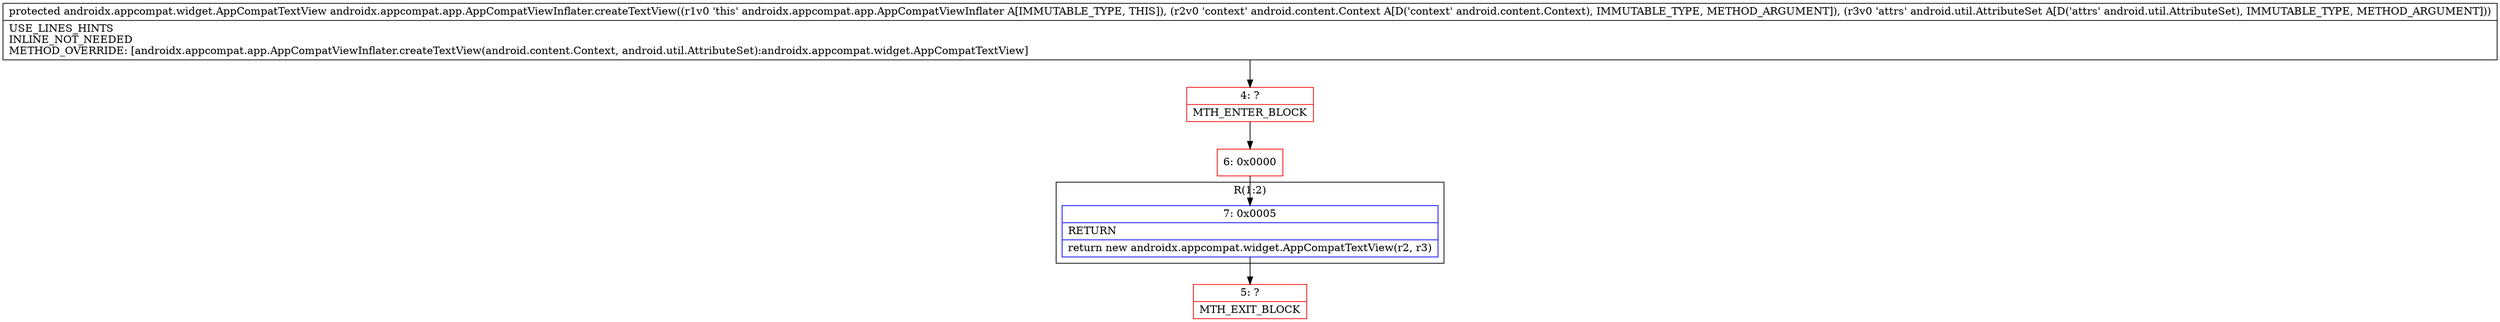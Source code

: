digraph "CFG forandroidx.appcompat.app.AppCompatViewInflater.createTextView(Landroid\/content\/Context;Landroid\/util\/AttributeSet;)Landroidx\/appcompat\/widget\/AppCompatTextView;" {
subgraph cluster_Region_1211970373 {
label = "R(1:2)";
node [shape=record,color=blue];
Node_7 [shape=record,label="{7\:\ 0x0005|RETURN\l|return new androidx.appcompat.widget.AppCompatTextView(r2, r3)\l}"];
}
Node_4 [shape=record,color=red,label="{4\:\ ?|MTH_ENTER_BLOCK\l}"];
Node_6 [shape=record,color=red,label="{6\:\ 0x0000}"];
Node_5 [shape=record,color=red,label="{5\:\ ?|MTH_EXIT_BLOCK\l}"];
MethodNode[shape=record,label="{protected androidx.appcompat.widget.AppCompatTextView androidx.appcompat.app.AppCompatViewInflater.createTextView((r1v0 'this' androidx.appcompat.app.AppCompatViewInflater A[IMMUTABLE_TYPE, THIS]), (r2v0 'context' android.content.Context A[D('context' android.content.Context), IMMUTABLE_TYPE, METHOD_ARGUMENT]), (r3v0 'attrs' android.util.AttributeSet A[D('attrs' android.util.AttributeSet), IMMUTABLE_TYPE, METHOD_ARGUMENT]))  | USE_LINES_HINTS\lINLINE_NOT_NEEDED\lMETHOD_OVERRIDE: [androidx.appcompat.app.AppCompatViewInflater.createTextView(android.content.Context, android.util.AttributeSet):androidx.appcompat.widget.AppCompatTextView]\l}"];
MethodNode -> Node_4;Node_7 -> Node_5;
Node_4 -> Node_6;
Node_6 -> Node_7;
}

